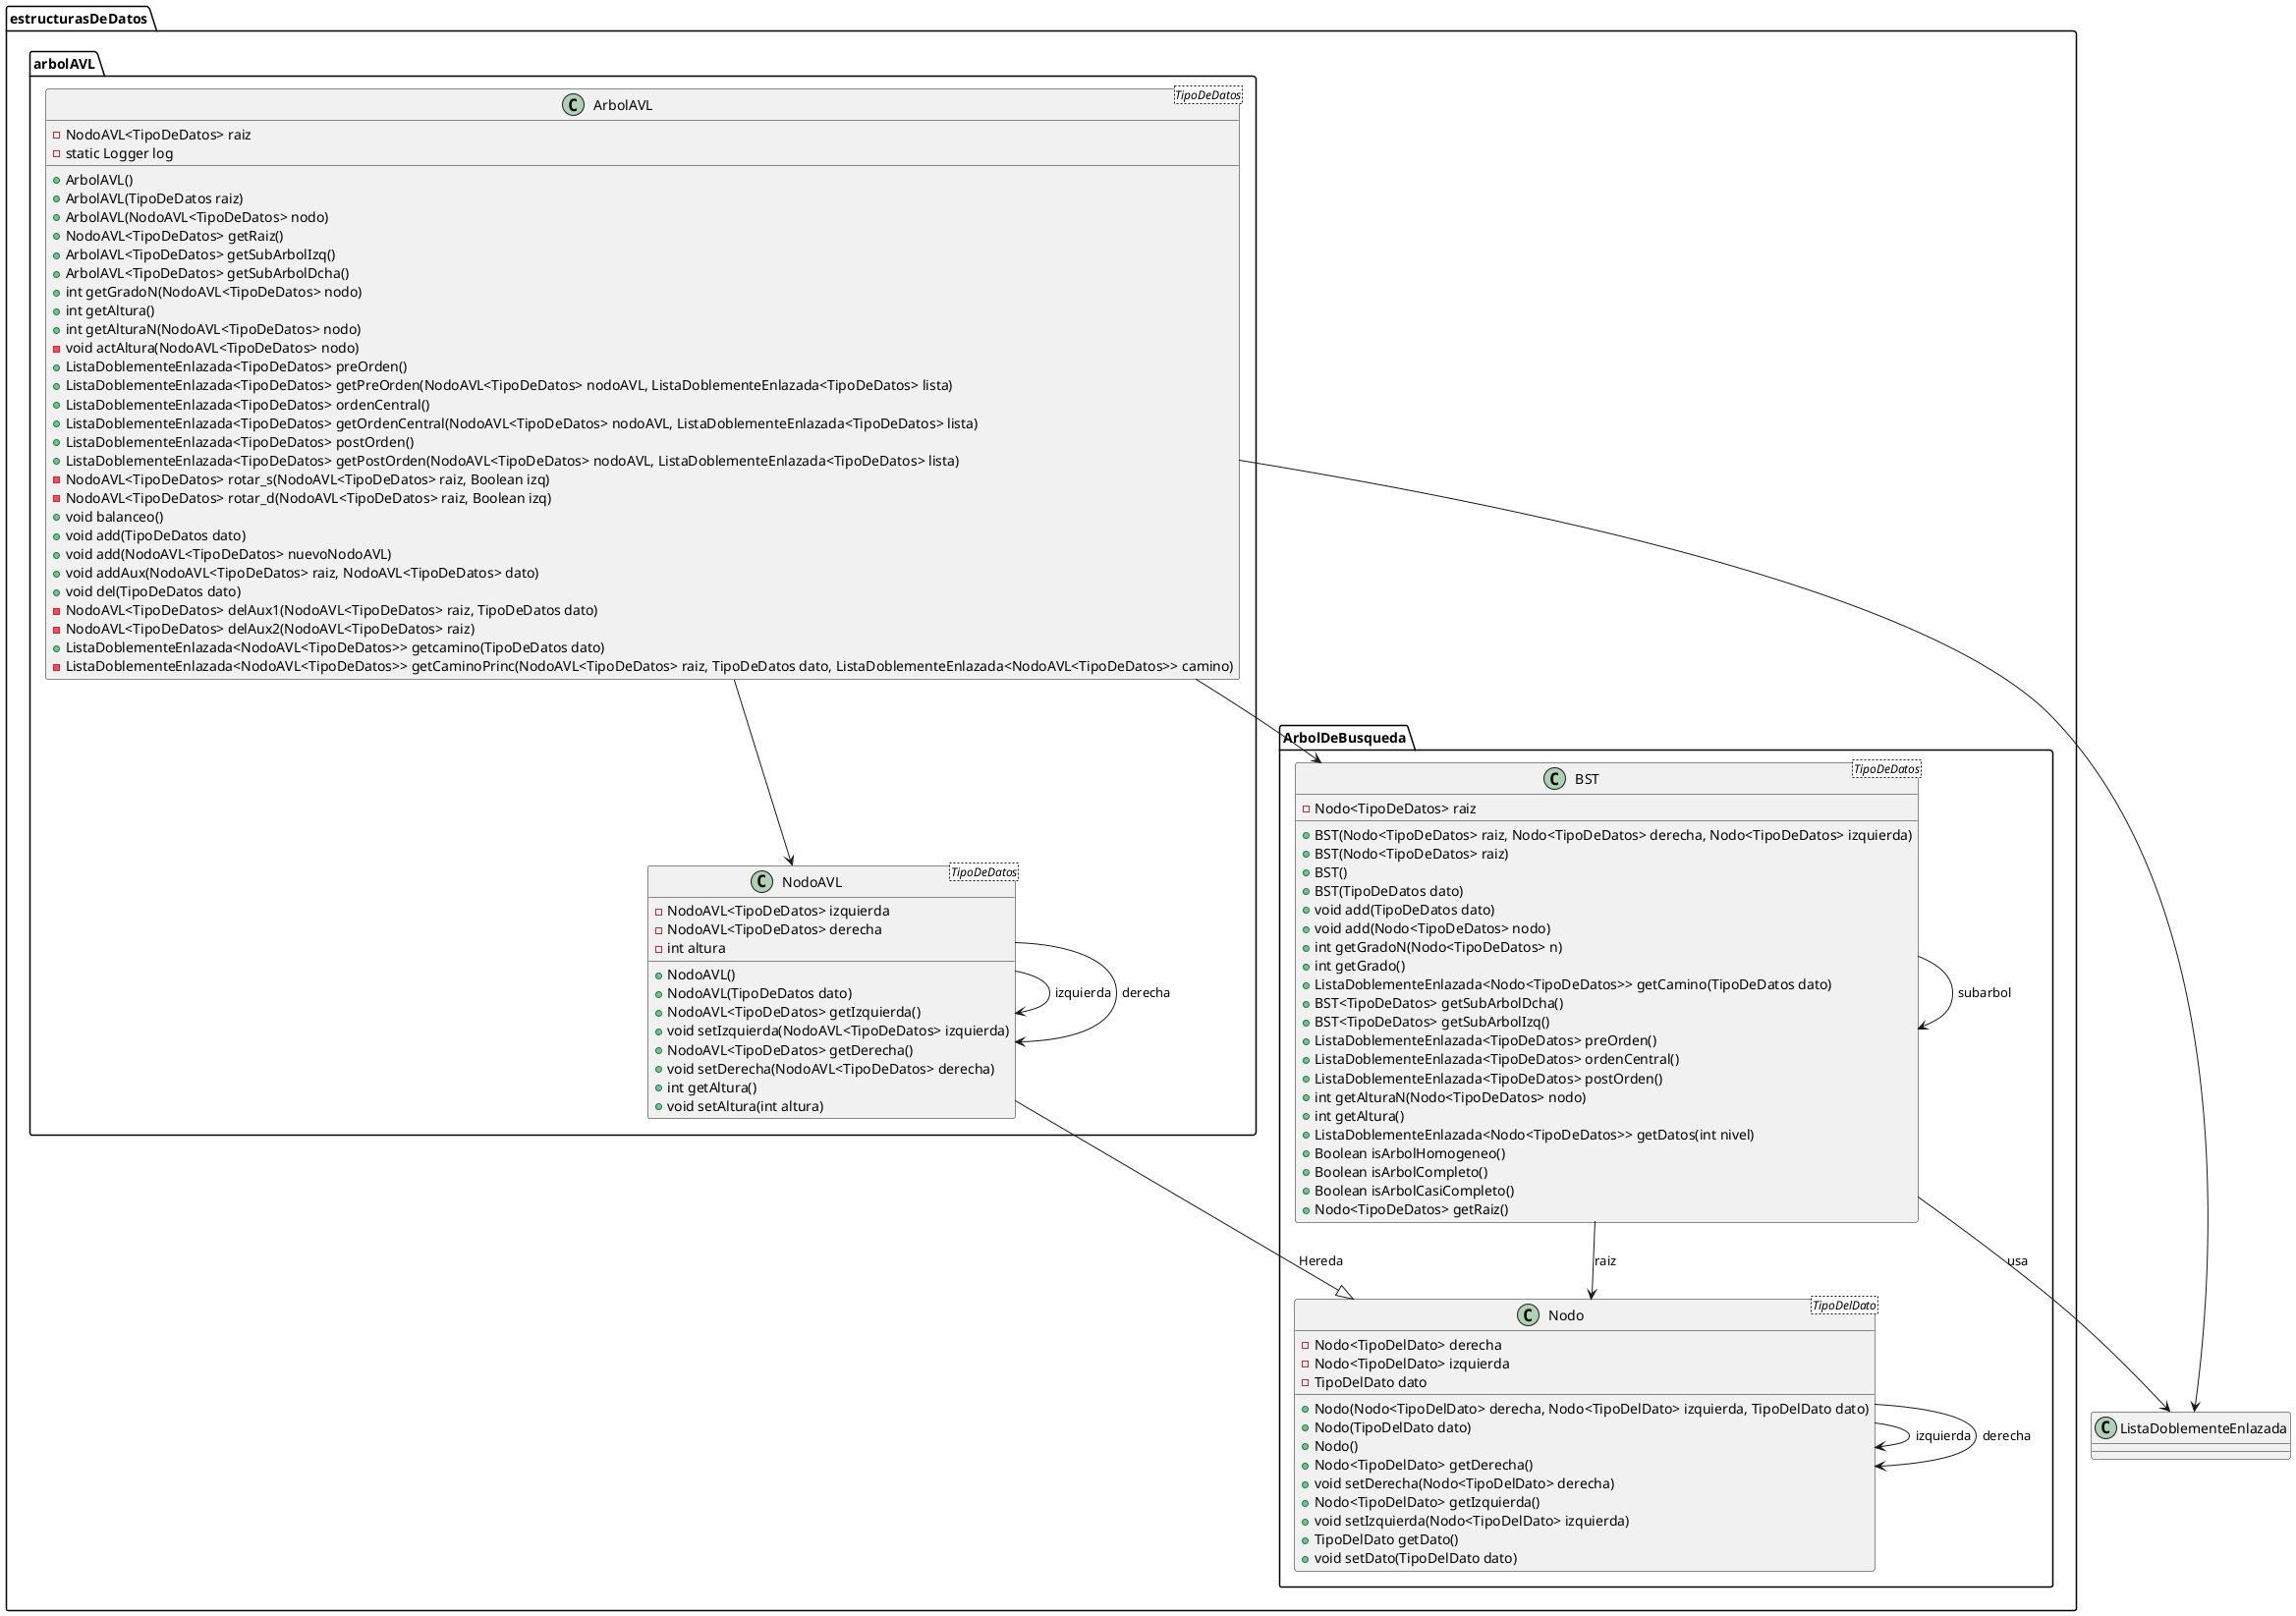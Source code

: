 @startuml
'https://plantuml.com/class-diagram

package estructurasDeDatos.arbolAVL {
    class ArbolAVL<TipoDeDatos> {
        - NodoAVL<TipoDeDatos> raiz
        - static Logger log
        + ArbolAVL()
        + ArbolAVL(TipoDeDatos raiz)
        + ArbolAVL(NodoAVL<TipoDeDatos> nodo)
        + NodoAVL<TipoDeDatos> getRaiz()
        + ArbolAVL<TipoDeDatos> getSubArbolIzq()
        + ArbolAVL<TipoDeDatos> getSubArbolDcha()
        + int getGradoN(NodoAVL<TipoDeDatos> nodo)
        + int getAltura()
        + int getAlturaN(NodoAVL<TipoDeDatos> nodo)
        - void actAltura(NodoAVL<TipoDeDatos> nodo)
        + ListaDoblementeEnlazada<TipoDeDatos> preOrden()
        + ListaDoblementeEnlazada<TipoDeDatos> getPreOrden(NodoAVL<TipoDeDatos> nodoAVL, ListaDoblementeEnlazada<TipoDeDatos> lista)
        + ListaDoblementeEnlazada<TipoDeDatos> ordenCentral()
        + ListaDoblementeEnlazada<TipoDeDatos> getOrdenCentral(NodoAVL<TipoDeDatos> nodoAVL, ListaDoblementeEnlazada<TipoDeDatos> lista)
        + ListaDoblementeEnlazada<TipoDeDatos> postOrden()
        + ListaDoblementeEnlazada<TipoDeDatos> getPostOrden(NodoAVL<TipoDeDatos> nodoAVL, ListaDoblementeEnlazada<TipoDeDatos> lista)
        - NodoAVL<TipoDeDatos> rotar_s(NodoAVL<TipoDeDatos> raiz, Boolean izq)
        - NodoAVL<TipoDeDatos> rotar_d(NodoAVL<TipoDeDatos> raiz, Boolean izq)
        + void balanceo()
        + void add(TipoDeDatos dato)
        + void add(NodoAVL<TipoDeDatos> nuevoNodoAVL)
        + void addAux(NodoAVL<TipoDeDatos> raiz, NodoAVL<TipoDeDatos> dato)
        + void del(TipoDeDatos dato)
        - NodoAVL<TipoDeDatos> delAux1(NodoAVL<TipoDeDatos> raiz, TipoDeDatos dato)
        - NodoAVL<TipoDeDatos> delAux2(NodoAVL<TipoDeDatos> raiz)
        + ListaDoblementeEnlazada<NodoAVL<TipoDeDatos>> getcamino(TipoDeDatos dato)
        - ListaDoblementeEnlazada<NodoAVL<TipoDeDatos>> getCaminoPrinc(NodoAVL<TipoDeDatos> raiz, TipoDeDatos dato, ListaDoblementeEnlazada<NodoAVL<TipoDeDatos>> camino)
    }

    class NodoAVL<TipoDeDatos> {
        - NodoAVL<TipoDeDatos> izquierda
        - NodoAVL<TipoDeDatos> derecha
        - int altura
        + NodoAVL()
        + NodoAVL(TipoDeDatos dato)
        + NodoAVL<TipoDeDatos> getIzquierda()
        + void setIzquierda(NodoAVL<TipoDeDatos> izquierda)
        + NodoAVL<TipoDeDatos> getDerecha()
        + void setDerecha(NodoAVL<TipoDeDatos> derecha)
        + int getAltura()
        + void setAltura(int altura)
    }
}

package estructurasDeDatos.ArbolDeBusqueda {
    class BST<TipoDeDatos> {
        - Nodo<TipoDeDatos> raiz
        + BST(Nodo<TipoDeDatos> raiz, Nodo<TipoDeDatos> derecha, Nodo<TipoDeDatos> izquierda)
        + BST(Nodo<TipoDeDatos> raiz)
        + BST()
        + BST(TipoDeDatos dato)
        + void add(TipoDeDatos dato)
        + void add(Nodo<TipoDeDatos> nodo)
        + int getGradoN(Nodo<TipoDeDatos> n)
        + int getGrado()
        + ListaDoblementeEnlazada<Nodo<TipoDeDatos>> getCamino(TipoDeDatos dato)
        + BST<TipoDeDatos> getSubArbolDcha()
        + BST<TipoDeDatos> getSubArbolIzq()
        + ListaDoblementeEnlazada<TipoDeDatos> preOrden()
        + ListaDoblementeEnlazada<TipoDeDatos> ordenCentral()
        + ListaDoblementeEnlazada<TipoDeDatos> postOrden()
        + int getAlturaN(Nodo<TipoDeDatos> nodo)
        + int getAltura()
        + ListaDoblementeEnlazada<Nodo<TipoDeDatos>> getDatos(int nivel)
        + Boolean isArbolHomogeneo()
        + Boolean isArbolCompleto()
        + Boolean isArbolCasiCompleto()
        + Nodo<TipoDeDatos> getRaiz()
    }
    class Nodo<TipoDelDato> {
        - Nodo<TipoDelDato> derecha
        - Nodo<TipoDelDato> izquierda
        - TipoDelDato dato
        + Nodo(Nodo<TipoDelDato> derecha, Nodo<TipoDelDato> izquierda, TipoDelDato dato)
        + Nodo(TipoDelDato dato)
        + Nodo()
        + Nodo<TipoDelDato> getDerecha()
        + void setDerecha(Nodo<TipoDelDato> derecha)
        + Nodo<TipoDelDato> getIzquierda()
        + void setIzquierda(Nodo<TipoDelDato> izquierda)
        + TipoDelDato getDato()
        + void setDato(TipoDelDato dato)
    }
}

ArbolAVL --> NodoAVL
ArbolAVL --> BST
ArbolAVL --> ListaDoblementeEnlazada


NodoAVL --|> Nodo : Hereda
NodoAVL --> NodoAVL : izquierda
NodoAVL --> NodoAVL : derecha

BST --> Nodo : raiz
BST --> ListaDoblementeEnlazada : usa
BST --> BST : subarbol

Nodo --> Nodo : izquierda
Nodo --> Nodo : derecha


@enduml
